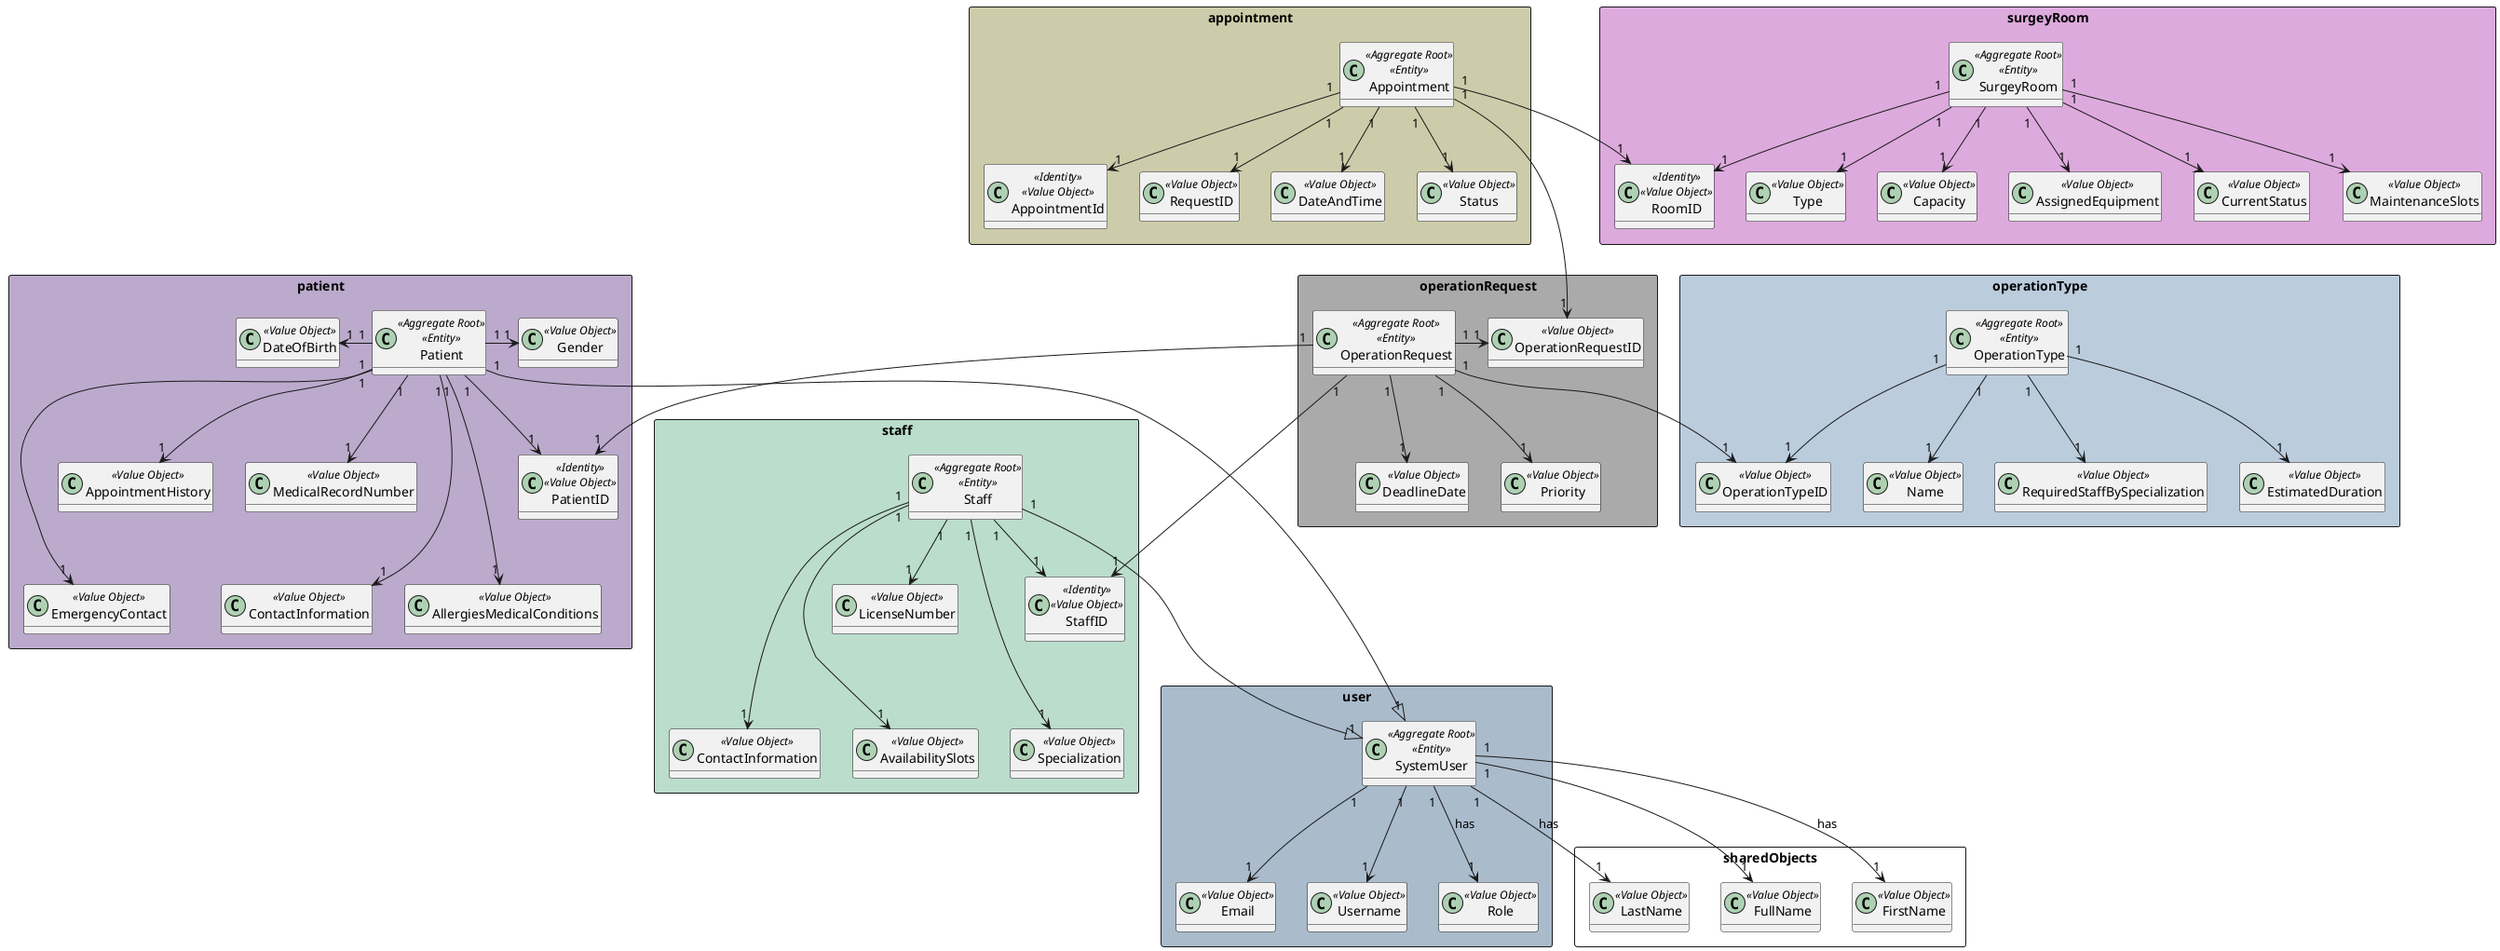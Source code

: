 ﻿@startuml
'https://plantuml.com/class-diagram

hide methods


rectangle user #aabbcc{

   class SystemUser <<Aggregate Root>><<Entity>>{}
   class Email <<Value Object>>
   class Username <<Value Object>>
   class Role<<Value Object>>{}

   
}

rectangle patient #bbaacc{
    class Patient <<Aggregate Root>><<Entity>>{}
    class PatientID <<Identity>><<Value Object>>{}
    class DateOfBirth <<Value Object>>
    class Gender <<Value Object>>
    class MedicalRecordNumber <<Value Object>>
    class ContactInformation <<Value Object>>
    class AllergiesMedicalConditions <<Value Object>>
    class EmergencyContact <<Value Object>>
    class AppointmentHistory <<Value Object>>
    

    Patient "1" --left> "1" DateOfBirth
    Patient "1" --right> "1" Gender
    Patient "1" --> "1" MedicalRecordNumber
    Patient "1" ---> "1" ContactInformation
    Patient "1" ---> "1" AllergiesMedicalConditions
    Patient "1" ---> "1" EmergencyContact
    Patient "1" --> "1" AppointmentHistory
    Patient "1" --> "1" PatientID
    
    }

rectangle staff #bbddcc{
    class Staff <<Aggregate Root>><<Entity>>{}
    class StaffID <<Identity>><<Value Object>>
    class LicenseNumber <<Value Object>>
    class Specialization <<Value Object>>
    class ContactInformation <<Value Object>>
    class AvailabilitySlots <<Value Object>>
    
    Staff "1" --> "1" LicenseNumber
    Staff "1" ---> "1" Specialization
    Staff "1" ---> "1" ContactInformation
    Staff "1" ---> "1" AvailabilitySlots
    Staff "1" --> "1" StaffID
    }
    
    
rectangle sharedObjects{
    class FirstName <<Value Object>>
    class LastName <<Value Object>>
    class FullName <<Value Object>>
    }
    
rectangle operationRequest #aaaaaa{
    class OperationRequestID <<Value Object>>
    class OperationRequest <<Aggregate Root>> <<Entity>> 
    class DeadlineDate <<Value Object>>
    class Priority <<Value Object>>
    
    
    OperationRequest "1" --> "1" DeadlineDate
    OperationRequest "1" --> "1" Priority
    
    }
    
    
rectangle operationType #bbccdd{
    class OperationType <<Aggregate Root>> <<Entity>> 
    class OperationTypeID <<Value Object>>
    class Name <<Value Object>>
    class RequiredStaffBySpecialization <<Value Object>>
    class EstimatedDuration <<Value Object>>
    
    OperationType "1" --> "1" OperationTypeID
    OperationType "1" --> "1" Name
    OperationType "1" --> "1" RequiredStaffBySpecialization
    OperationType "1" --> "1" EstimatedDuration
    }


rectangle appointment #ccccaa{
class Appointment <<Aggregate Root>> <<Entity>>
class AppointmentId <<Identity>> <<Value Object>>
    class RequestID <<Value Object>>
    class DateAndTime <<Value Object>>
    class Status <<Value Object>>
    
    Appointment "1" --> "1" AppointmentId
    Appointment "1" --> "1" DateAndTime
    Appointment "1" --> "1" Status
    Appointment "1" --> "1" RequestID
    }
    
    rectangle surgeyRoom #ddaadd{
    class SurgeyRoom <<Aggregate Root>> <<Entity>>
class RoomID <<Identity>> <<Value Object>>
    class Type <<Value Object>>
    class Capacity <<Value Object>>
    class AssignedEquipment <<Value Object>>
    class CurrentStatus <<Value Object>>
    class MaintenanceSlots <<Value Object>>
    
    SurgeyRoom "1" --> "1" RoomID
    SurgeyRoom "1" --> "1" Type
    SurgeyRoom "1" --> "1" Capacity
    SurgeyRoom "1" --> "1" AssignedEquipment
    SurgeyRoom "1" --> "1" CurrentStatus
    SurgeyRoom "1" --> "1" MaintenanceSlots
    }
    
           Patient "1" ---|> "1" SystemUser
           Staff "1" ---|> "1" SystemUser
           
           SystemUser "1" --> "1" FirstName: has
           SystemUser "1" --> "1" LastName: has
           SystemUser "1" --> "1" Role: has
           
           SystemUser "1" --> "1" Email
           SystemUser "1" --> "1" Username
           SystemUser "1" --> "1" FullName
           
               OperationRequest "1" --> "1" OperationTypeID
               
                   Appointment "1" ---> "1" OperationRequestID
           OperationRequest "1" -> "1" OperationRequestID
               OperationRequest "1" --> "1" PatientID
               OperationRequest "1" ---> "1" StaffID
               
                   Appointment "1" --> "1" RoomID





    
    
    
@enduml